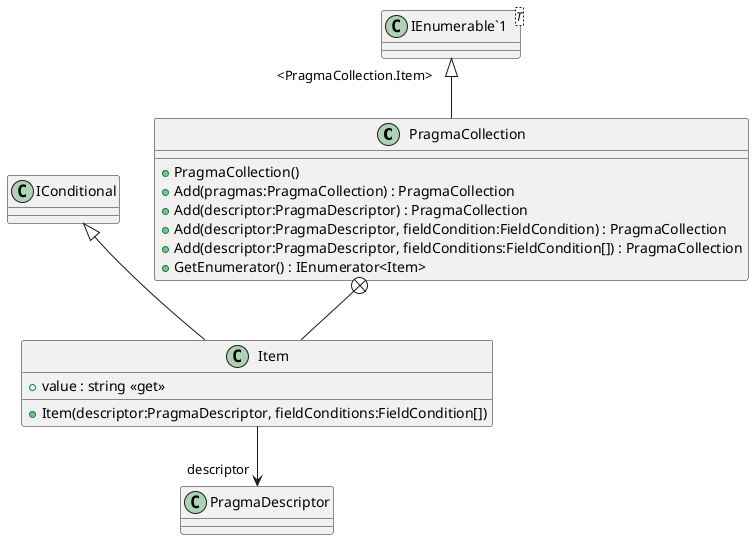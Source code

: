 @startuml
class PragmaCollection {
    + PragmaCollection()
    + Add(pragmas:PragmaCollection) : PragmaCollection
    + Add(descriptor:PragmaDescriptor) : PragmaCollection
    + Add(descriptor:PragmaDescriptor, fieldCondition:FieldCondition) : PragmaCollection
    + Add(descriptor:PragmaDescriptor, fieldConditions:FieldCondition[]) : PragmaCollection
    + GetEnumerator() : IEnumerator<Item>
}
class "IEnumerable`1"<T> {
}
class Item {
    + value : string <<get>>
    + Item(descriptor:PragmaDescriptor, fieldConditions:FieldCondition[])
}
"IEnumerable`1" "<PragmaCollection.Item>" <|-- PragmaCollection
PragmaCollection +-- Item
IConditional <|-- Item
Item --> "descriptor" PragmaDescriptor
@enduml
